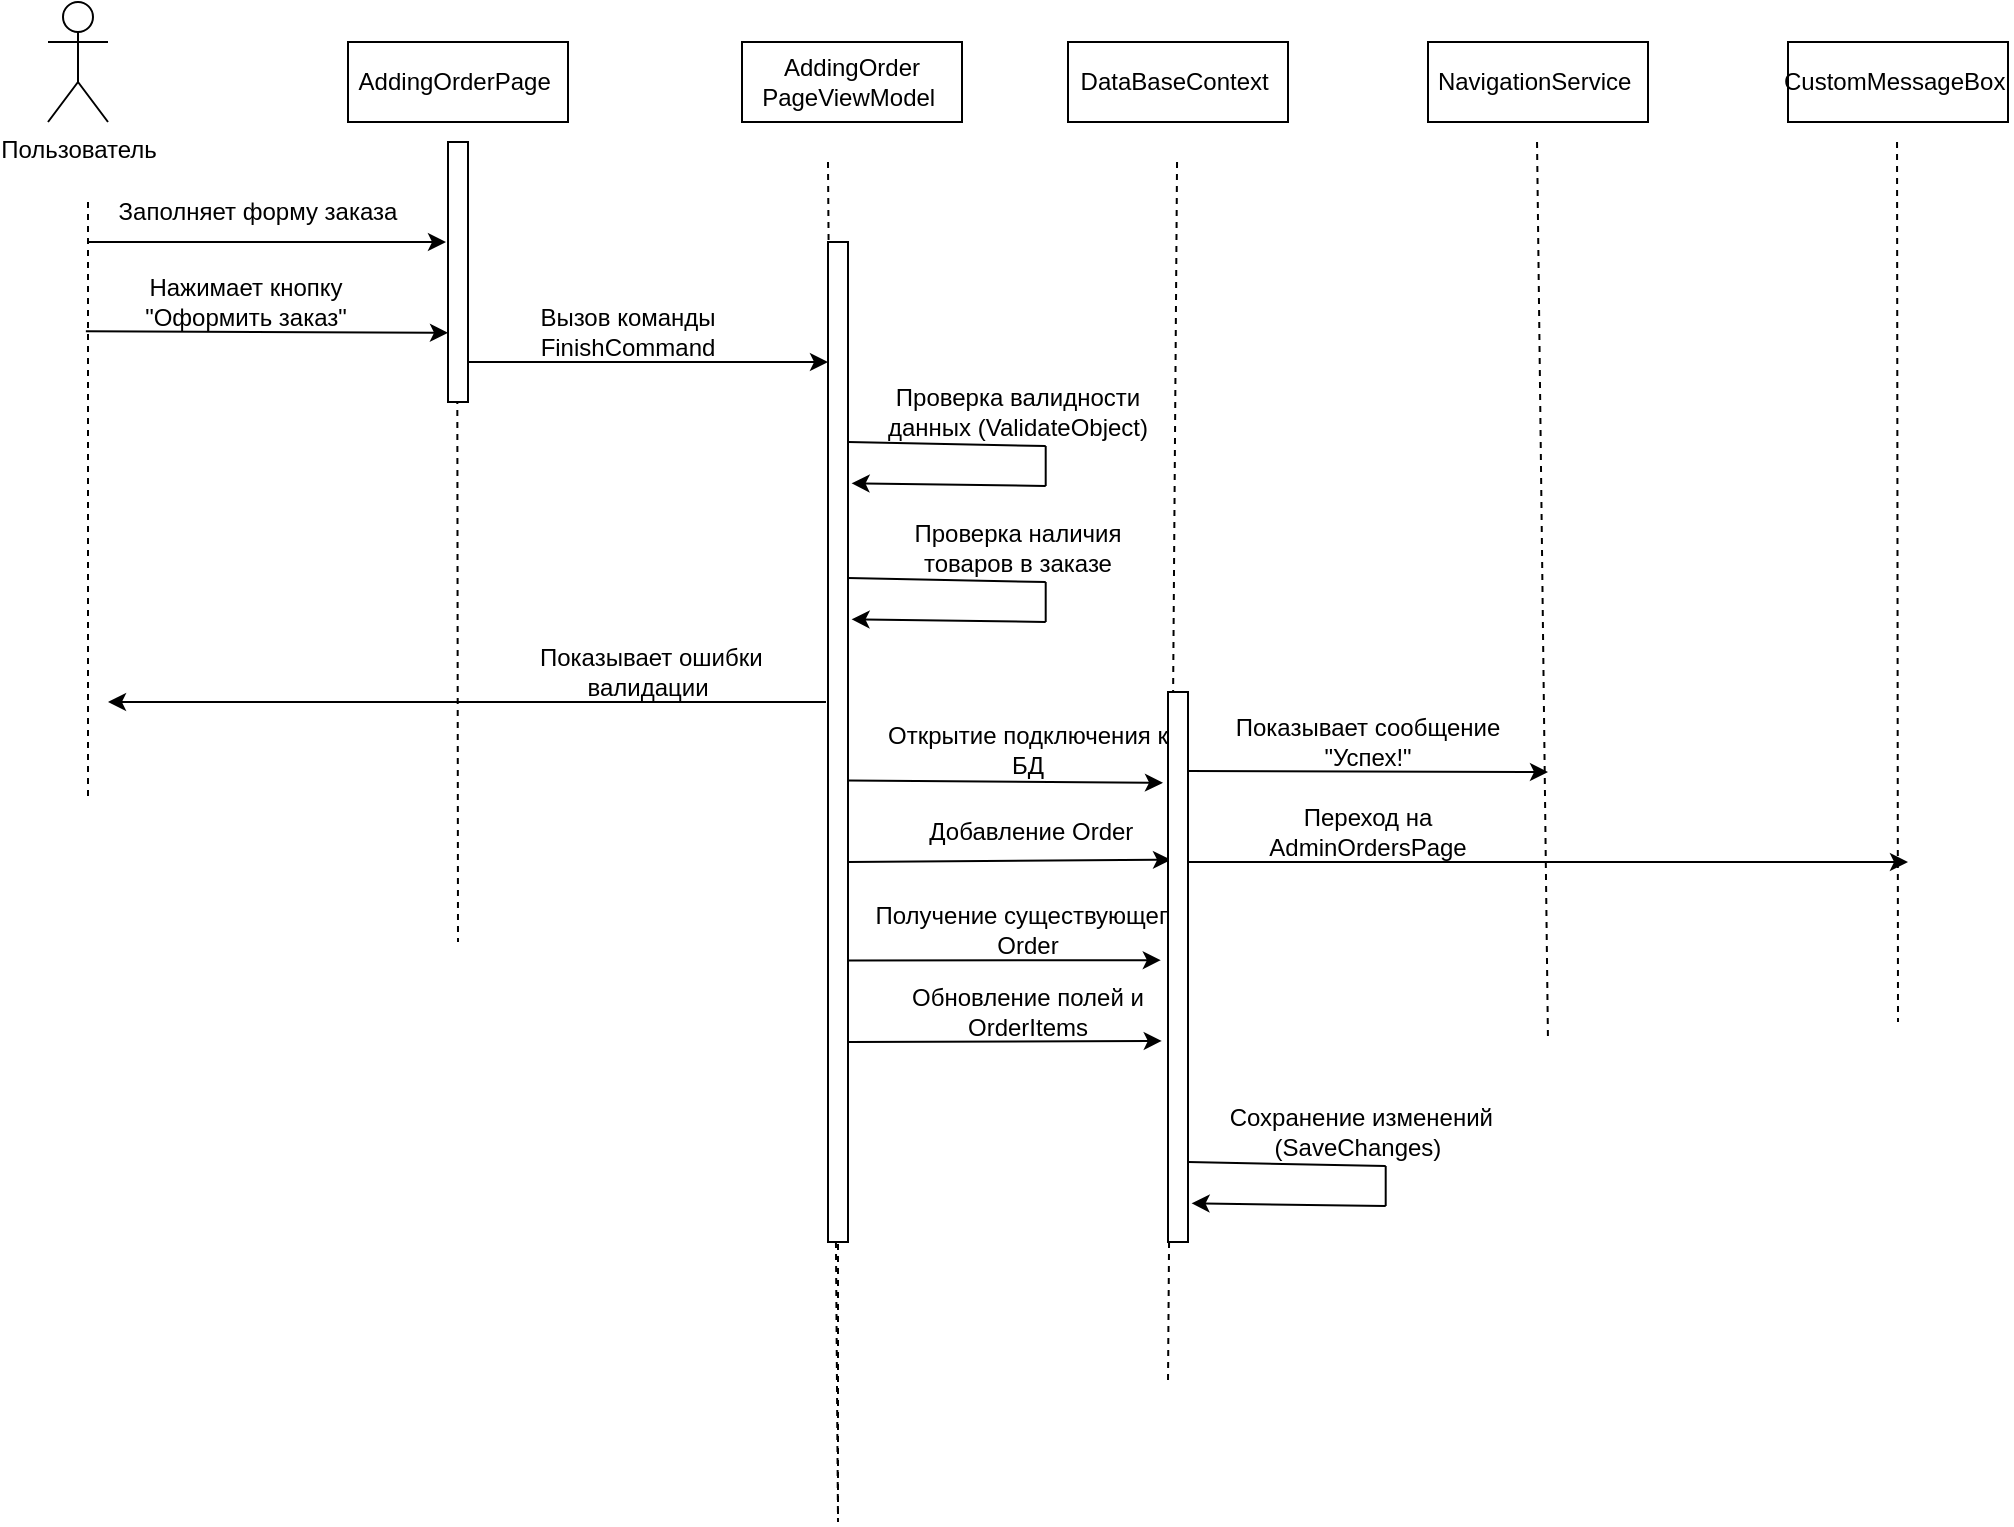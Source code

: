 <mxfile version="27.0.8">
  <diagram name="Страница — 1" id="k5TO0UwuvHj6DH6PcWR8">
    <mxGraphModel dx="1697" dy="715" grid="1" gridSize="10" guides="1" tooltips="1" connect="1" arrows="1" fold="1" page="1" pageScale="1" pageWidth="1654" pageHeight="1169" math="0" shadow="0">
      <root>
        <mxCell id="0" />
        <mxCell id="1" parent="0" />
        <mxCell id="qSyDH7vqsRPsyZRCkr0u-2" value="Пользователь" style="shape=umlActor;verticalLabelPosition=bottom;verticalAlign=top;html=1;outlineConnect=0;" vertex="1" parent="1">
          <mxGeometry x="370" y="200" width="30" height="60" as="geometry" />
        </mxCell>
        <mxCell id="qSyDH7vqsRPsyZRCkr0u-3" value="AddingOrderPage&amp;nbsp;" style="rounded=0;whiteSpace=wrap;html=1;" vertex="1" parent="1">
          <mxGeometry x="520" y="220" width="110" height="40" as="geometry" />
        </mxCell>
        <mxCell id="qSyDH7vqsRPsyZRCkr0u-4" value="AddingOrder&lt;div&gt;PageViewModel&amp;nbsp;&lt;/div&gt;" style="rounded=0;whiteSpace=wrap;html=1;" vertex="1" parent="1">
          <mxGeometry x="717" y="220" width="110" height="40" as="geometry" />
        </mxCell>
        <mxCell id="qSyDH7vqsRPsyZRCkr0u-5" value="DataBaseContext&amp;nbsp;" style="rounded=0;whiteSpace=wrap;html=1;" vertex="1" parent="1">
          <mxGeometry x="880" y="220" width="110" height="40" as="geometry" />
        </mxCell>
        <mxCell id="qSyDH7vqsRPsyZRCkr0u-6" value="NavigationService&amp;nbsp;" style="rounded=0;whiteSpace=wrap;html=1;" vertex="1" parent="1">
          <mxGeometry x="1060" y="220" width="110" height="40" as="geometry" />
        </mxCell>
        <mxCell id="qSyDH7vqsRPsyZRCkr0u-7" value="CustomMessageBox&amp;nbsp;" style="rounded=0;whiteSpace=wrap;html=1;" vertex="1" parent="1">
          <mxGeometry x="1240" y="220" width="110" height="40" as="geometry" />
        </mxCell>
        <mxCell id="qSyDH7vqsRPsyZRCkr0u-8" value="" style="endArrow=none;dashed=1;html=1;rounded=0;" edge="1" parent="1">
          <mxGeometry width="50" height="50" relative="1" as="geometry">
            <mxPoint x="390" y="300" as="sourcePoint" />
            <mxPoint x="390" y="600" as="targetPoint" />
          </mxGeometry>
        </mxCell>
        <mxCell id="qSyDH7vqsRPsyZRCkr0u-9" value="" style="endArrow=none;dashed=1;html=1;rounded=0;" edge="1" parent="1">
          <mxGeometry width="50" height="50" relative="1" as="geometry">
            <mxPoint x="574.52" y="284" as="sourcePoint" />
            <mxPoint x="575" y="670" as="targetPoint" />
          </mxGeometry>
        </mxCell>
        <mxCell id="qSyDH7vqsRPsyZRCkr0u-10" value="" style="endArrow=none;dashed=1;html=1;rounded=0;" edge="1" parent="1">
          <mxGeometry width="50" height="50" relative="1" as="geometry">
            <mxPoint x="760" y="610.0" as="sourcePoint" />
            <mxPoint x="760" y="610" as="targetPoint" />
          </mxGeometry>
        </mxCell>
        <mxCell id="qSyDH7vqsRPsyZRCkr0u-11" value="" style="endArrow=none;dashed=1;html=1;rounded=0;" edge="1" parent="1">
          <mxGeometry width="50" height="50" relative="1" as="geometry">
            <mxPoint x="934.52" y="280" as="sourcePoint" />
            <mxPoint x="930" y="890.593" as="targetPoint" />
          </mxGeometry>
        </mxCell>
        <mxCell id="qSyDH7vqsRPsyZRCkr0u-12" value="" style="endArrow=none;dashed=1;html=1;rounded=0;" edge="1" parent="1">
          <mxGeometry width="50" height="50" relative="1" as="geometry">
            <mxPoint x="1114.52" y="270" as="sourcePoint" />
            <mxPoint x="1120" y="720" as="targetPoint" />
          </mxGeometry>
        </mxCell>
        <mxCell id="qSyDH7vqsRPsyZRCkr0u-13" value="" style="endArrow=none;dashed=1;html=1;rounded=0;" edge="1" parent="1">
          <mxGeometry width="50" height="50" relative="1" as="geometry">
            <mxPoint x="1294.52" y="270" as="sourcePoint" />
            <mxPoint x="1295" y="710" as="targetPoint" />
          </mxGeometry>
        </mxCell>
        <mxCell id="qSyDH7vqsRPsyZRCkr0u-14" value="" style="endArrow=classic;html=1;rounded=0;" edge="1" parent="1">
          <mxGeometry width="50" height="50" relative="1" as="geometry">
            <mxPoint x="390" y="320" as="sourcePoint" />
            <mxPoint x="569" y="320" as="targetPoint" />
          </mxGeometry>
        </mxCell>
        <mxCell id="qSyDH7vqsRPsyZRCkr0u-17" value="Заполняет форму заказа" style="text;html=1;align=center;verticalAlign=middle;whiteSpace=wrap;rounded=0;" vertex="1" parent="1">
          <mxGeometry x="400" y="290" width="150" height="30" as="geometry" />
        </mxCell>
        <mxCell id="qSyDH7vqsRPsyZRCkr0u-18" value="" style="endArrow=classic;html=1;rounded=0;entryX=0.107;entryY=0.885;entryDx=0;entryDy=0;entryPerimeter=0;" edge="1" parent="1">
          <mxGeometry width="50" height="50" relative="1" as="geometry">
            <mxPoint x="388.93" y="364.6" as="sourcePoint" />
            <mxPoint x="570.0" y="365.4" as="targetPoint" />
          </mxGeometry>
        </mxCell>
        <mxCell id="qSyDH7vqsRPsyZRCkr0u-19" value="Нажимает кнопку &quot;Оформить заказ&quot;" style="text;html=1;align=center;verticalAlign=middle;whiteSpace=wrap;rounded=0;" vertex="1" parent="1">
          <mxGeometry x="388.93" y="334.6" width="160" height="30" as="geometry" />
        </mxCell>
        <mxCell id="qSyDH7vqsRPsyZRCkr0u-20" value="" style="endArrow=classic;html=1;rounded=0;" edge="1" parent="1">
          <mxGeometry width="50" height="50" relative="1" as="geometry">
            <mxPoint x="570" y="380" as="sourcePoint" />
            <mxPoint x="760" y="380" as="targetPoint" />
          </mxGeometry>
        </mxCell>
        <mxCell id="qSyDH7vqsRPsyZRCkr0u-21" value="Вызов команды FinishCommand" style="text;html=1;align=center;verticalAlign=middle;whiteSpace=wrap;rounded=0;" vertex="1" parent="1">
          <mxGeometry x="580" y="350" width="160" height="30" as="geometry" />
        </mxCell>
        <mxCell id="qSyDH7vqsRPsyZRCkr0u-22" value="" style="rounded=0;whiteSpace=wrap;html=1;" vertex="1" parent="1">
          <mxGeometry x="570" y="270" width="10" height="130" as="geometry" />
        </mxCell>
        <mxCell id="qSyDH7vqsRPsyZRCkr0u-24" value="" style="endArrow=none;html=1;rounded=0;exitX=1.115;exitY=0.55;exitDx=0;exitDy=0;exitPerimeter=0;" edge="1" parent="1">
          <mxGeometry width="50" height="50" relative="1" as="geometry">
            <mxPoint x="770.0" y="420" as="sourcePoint" />
            <mxPoint x="868.85" y="422" as="targetPoint" />
          </mxGeometry>
        </mxCell>
        <mxCell id="qSyDH7vqsRPsyZRCkr0u-25" value="" style="endArrow=none;html=1;rounded=0;" edge="1" parent="1">
          <mxGeometry width="50" height="50" relative="1" as="geometry">
            <mxPoint x="868.85" y="422" as="sourcePoint" />
            <mxPoint x="868.85" y="442" as="targetPoint" />
          </mxGeometry>
        </mxCell>
        <mxCell id="qSyDH7vqsRPsyZRCkr0u-27" value="" style="endArrow=classic;html=1;rounded=0;entryX=1.293;entryY=0.679;entryDx=0;entryDy=0;entryPerimeter=0;" edge="1" parent="1">
          <mxGeometry width="50" height="50" relative="1" as="geometry">
            <mxPoint x="868.85" y="442" as="sourcePoint" />
            <mxPoint x="771.78" y="440.64" as="targetPoint" />
          </mxGeometry>
        </mxCell>
        <mxCell id="qSyDH7vqsRPsyZRCkr0u-28" value="Проверка валидности данных (ValidateObject)" style="text;html=1;align=center;verticalAlign=middle;whiteSpace=wrap;rounded=0;" vertex="1" parent="1">
          <mxGeometry x="780" y="390" width="150" height="30" as="geometry" />
        </mxCell>
        <mxCell id="qSyDH7vqsRPsyZRCkr0u-29" value="" style="endArrow=none;html=1;rounded=0;exitX=1.115;exitY=0.55;exitDx=0;exitDy=0;exitPerimeter=0;" edge="1" parent="1">
          <mxGeometry width="50" height="50" relative="1" as="geometry">
            <mxPoint x="770" y="488" as="sourcePoint" />
            <mxPoint x="868.85" y="490" as="targetPoint" />
          </mxGeometry>
        </mxCell>
        <mxCell id="qSyDH7vqsRPsyZRCkr0u-30" value="" style="endArrow=none;html=1;rounded=0;" edge="1" parent="1">
          <mxGeometry width="50" height="50" relative="1" as="geometry">
            <mxPoint x="868.85" y="490" as="sourcePoint" />
            <mxPoint x="868.85" y="510" as="targetPoint" />
          </mxGeometry>
        </mxCell>
        <mxCell id="qSyDH7vqsRPsyZRCkr0u-31" value="" style="endArrow=classic;html=1;rounded=0;entryX=1.293;entryY=0.679;entryDx=0;entryDy=0;entryPerimeter=0;" edge="1" parent="1">
          <mxGeometry width="50" height="50" relative="1" as="geometry">
            <mxPoint x="868.85" y="510" as="sourcePoint" />
            <mxPoint x="771.78" y="508.64" as="targetPoint" />
          </mxGeometry>
        </mxCell>
        <mxCell id="qSyDH7vqsRPsyZRCkr0u-32" value="Проверка наличия товаров в заказе" style="text;html=1;align=center;verticalAlign=middle;whiteSpace=wrap;rounded=0;" vertex="1" parent="1">
          <mxGeometry x="780.0" y="458" width="150" height="30" as="geometry" />
        </mxCell>
        <mxCell id="qSyDH7vqsRPsyZRCkr0u-33" value="" style="endArrow=classic;html=1;rounded=0;" edge="1" parent="1">
          <mxGeometry width="50" height="50" relative="1" as="geometry">
            <mxPoint x="759" y="550" as="sourcePoint" />
            <mxPoint x="400" y="550" as="targetPoint" />
          </mxGeometry>
        </mxCell>
        <mxCell id="qSyDH7vqsRPsyZRCkr0u-34" value="&amp;nbsp;Показывает ошибки валидации" style="text;html=1;align=center;verticalAlign=middle;whiteSpace=wrap;rounded=0;" vertex="1" parent="1">
          <mxGeometry x="590" y="520" width="160" height="30" as="geometry" />
        </mxCell>
        <mxCell id="qSyDH7vqsRPsyZRCkr0u-37" value="" style="endArrow=none;dashed=1;html=1;rounded=0;" edge="1" parent="1" target="qSyDH7vqsRPsyZRCkr0u-36">
          <mxGeometry width="50" height="50" relative="1" as="geometry">
            <mxPoint x="760" y="280" as="sourcePoint" />
            <mxPoint x="760" y="580" as="targetPoint" />
            <Array as="points">
              <mxPoint x="765" y="960" />
            </Array>
          </mxGeometry>
        </mxCell>
        <mxCell id="qSyDH7vqsRPsyZRCkr0u-36" value="" style="rounded=0;whiteSpace=wrap;html=1;" vertex="1" parent="1">
          <mxGeometry x="760" y="320" width="10" height="500" as="geometry" />
        </mxCell>
        <mxCell id="qSyDH7vqsRPsyZRCkr0u-38" value="" style="endArrow=classic;html=1;rounded=0;entryX=-0.25;entryY=0.165;entryDx=0;entryDy=0;entryPerimeter=0;" edge="1" parent="1" target="qSyDH7vqsRPsyZRCkr0u-51">
          <mxGeometry width="50" height="50" relative="1" as="geometry">
            <mxPoint x="770" y="589.26" as="sourcePoint" />
            <mxPoint x="960" y="589.26" as="targetPoint" />
          </mxGeometry>
        </mxCell>
        <mxCell id="qSyDH7vqsRPsyZRCkr0u-39" value="Открытие подключения к БД" style="text;html=1;align=center;verticalAlign=middle;whiteSpace=wrap;rounded=0;" vertex="1" parent="1">
          <mxGeometry x="780" y="559.26" width="160" height="30" as="geometry" />
        </mxCell>
        <mxCell id="qSyDH7vqsRPsyZRCkr0u-40" value="" style="endArrow=classic;html=1;rounded=0;entryX=0.15;entryY=0.305;entryDx=0;entryDy=0;entryPerimeter=0;" edge="1" parent="1" target="qSyDH7vqsRPsyZRCkr0u-51">
          <mxGeometry width="50" height="50" relative="1" as="geometry">
            <mxPoint x="770" y="630" as="sourcePoint" />
            <mxPoint x="960" y="630" as="targetPoint" />
          </mxGeometry>
        </mxCell>
        <mxCell id="qSyDH7vqsRPsyZRCkr0u-41" value="&amp;nbsp;Добавление Order" style="text;html=1;align=center;verticalAlign=middle;whiteSpace=wrap;rounded=0;" vertex="1" parent="1">
          <mxGeometry x="780" y="600" width="160" height="30" as="geometry" />
        </mxCell>
        <mxCell id="qSyDH7vqsRPsyZRCkr0u-42" value="" style="endArrow=none;dashed=1;html=1;rounded=0;" edge="1" parent="1">
          <mxGeometry width="50" height="50" relative="1" as="geometry">
            <mxPoint x="760" y="700.0" as="sourcePoint" />
            <mxPoint x="760" y="700" as="targetPoint" />
          </mxGeometry>
        </mxCell>
        <mxCell id="qSyDH7vqsRPsyZRCkr0u-43" value="" style="endArrow=classic;html=1;rounded=0;entryX=0.915;entryY=0.994;entryDx=0;entryDy=0;entryPerimeter=0;" edge="1" parent="1" target="qSyDH7vqsRPsyZRCkr0u-44">
          <mxGeometry width="50" height="50" relative="1" as="geometry">
            <mxPoint x="770" y="679.26" as="sourcePoint" />
            <mxPoint x="960" y="679.26" as="targetPoint" />
          </mxGeometry>
        </mxCell>
        <mxCell id="qSyDH7vqsRPsyZRCkr0u-44" value="Получение существующего Order" style="text;html=1;align=center;verticalAlign=middle;whiteSpace=wrap;rounded=0;" vertex="1" parent="1">
          <mxGeometry x="780" y="649.26" width="160" height="30" as="geometry" />
        </mxCell>
        <mxCell id="qSyDH7vqsRPsyZRCkr0u-45" value="" style="endArrow=classic;html=1;rounded=0;entryX=0.918;entryY=0.982;entryDx=0;entryDy=0;entryPerimeter=0;" edge="1" parent="1" target="qSyDH7vqsRPsyZRCkr0u-46">
          <mxGeometry width="50" height="50" relative="1" as="geometry">
            <mxPoint x="770" y="720" as="sourcePoint" />
            <mxPoint x="960" y="720" as="targetPoint" />
          </mxGeometry>
        </mxCell>
        <mxCell id="qSyDH7vqsRPsyZRCkr0u-46" value="Обновление полей и OrderItems" style="text;html=1;align=center;verticalAlign=middle;whiteSpace=wrap;rounded=0;" vertex="1" parent="1">
          <mxGeometry x="780" y="690" width="160" height="30" as="geometry" />
        </mxCell>
        <mxCell id="qSyDH7vqsRPsyZRCkr0u-47" value="" style="endArrow=none;html=1;rounded=0;exitX=1.115;exitY=0.55;exitDx=0;exitDy=0;exitPerimeter=0;" edge="1" parent="1">
          <mxGeometry width="50" height="50" relative="1" as="geometry">
            <mxPoint x="940" y="780" as="sourcePoint" />
            <mxPoint x="1038.85" y="782" as="targetPoint" />
          </mxGeometry>
        </mxCell>
        <mxCell id="qSyDH7vqsRPsyZRCkr0u-48" value="" style="endArrow=none;html=1;rounded=0;" edge="1" parent="1">
          <mxGeometry width="50" height="50" relative="1" as="geometry">
            <mxPoint x="1038.85" y="782" as="sourcePoint" />
            <mxPoint x="1038.85" y="802" as="targetPoint" />
          </mxGeometry>
        </mxCell>
        <mxCell id="qSyDH7vqsRPsyZRCkr0u-49" value="" style="endArrow=classic;html=1;rounded=0;entryX=1.293;entryY=0.679;entryDx=0;entryDy=0;entryPerimeter=0;" edge="1" parent="1">
          <mxGeometry width="50" height="50" relative="1" as="geometry">
            <mxPoint x="1038.85" y="802" as="sourcePoint" />
            <mxPoint x="941.78" y="800.64" as="targetPoint" />
          </mxGeometry>
        </mxCell>
        <mxCell id="qSyDH7vqsRPsyZRCkr0u-50" value="&amp;nbsp;Сохранение изменений (SaveChanges)" style="text;html=1;align=center;verticalAlign=middle;whiteSpace=wrap;rounded=0;" vertex="1" parent="1">
          <mxGeometry x="950" y="750" width="150" height="30" as="geometry" />
        </mxCell>
        <mxCell id="qSyDH7vqsRPsyZRCkr0u-51" value="" style="rounded=0;whiteSpace=wrap;html=1;" vertex="1" parent="1">
          <mxGeometry x="930" y="545" width="10" height="275" as="geometry" />
        </mxCell>
        <mxCell id="qSyDH7vqsRPsyZRCkr0u-52" value="" style="endArrow=classic;html=1;rounded=0;" edge="1" parent="1">
          <mxGeometry width="50" height="50" relative="1" as="geometry">
            <mxPoint x="940" y="584.55" as="sourcePoint" />
            <mxPoint x="1120" y="585" as="targetPoint" />
          </mxGeometry>
        </mxCell>
        <mxCell id="qSyDH7vqsRPsyZRCkr0u-53" value="Показывает сообщение &quot;Успех!&quot;" style="text;html=1;align=center;verticalAlign=middle;whiteSpace=wrap;rounded=0;" vertex="1" parent="1">
          <mxGeometry x="950" y="554.55" width="160" height="30" as="geometry" />
        </mxCell>
        <mxCell id="qSyDH7vqsRPsyZRCkr0u-54" value="" style="endArrow=classic;html=1;rounded=0;" edge="1" parent="1">
          <mxGeometry width="50" height="50" relative="1" as="geometry">
            <mxPoint x="940" y="630" as="sourcePoint" />
            <mxPoint x="1300" y="630" as="targetPoint" />
          </mxGeometry>
        </mxCell>
        <mxCell id="qSyDH7vqsRPsyZRCkr0u-55" value="Переход на AdminOrdersPage" style="text;html=1;align=center;verticalAlign=middle;whiteSpace=wrap;rounded=0;" vertex="1" parent="1">
          <mxGeometry x="950" y="600" width="160" height="30" as="geometry" />
        </mxCell>
      </root>
    </mxGraphModel>
  </diagram>
</mxfile>
